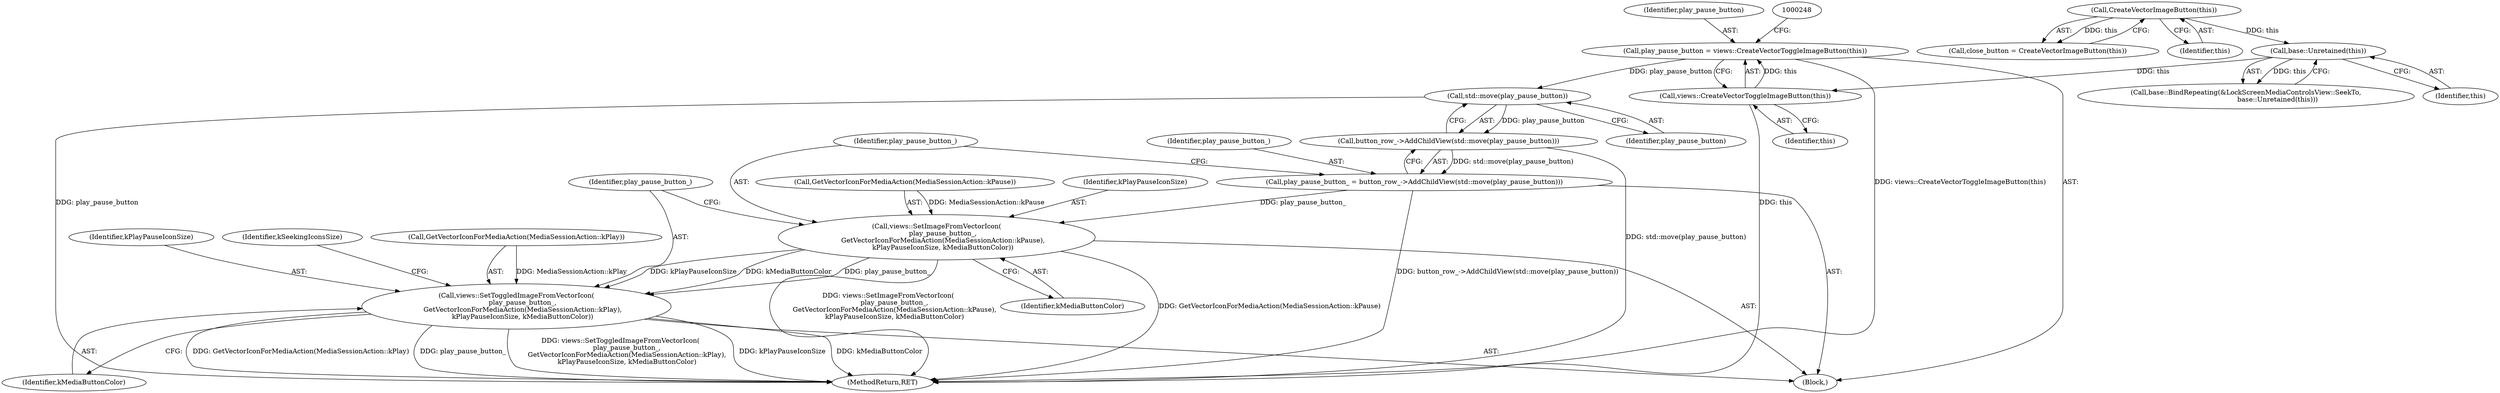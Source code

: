 digraph "0_Chrome_c25b198675380f713a56649c857b4367601d4a3d_1@API" {
"1000263" [label="(Call,std::move(play_pause_button))"];
"1000242" [label="(Call,play_pause_button = views::CreateVectorToggleImageButton(this))"];
"1000244" [label="(Call,views::CreateVectorToggleImageButton(this))"];
"1000205" [label="(Call,base::Unretained(this))"];
"1000159" [label="(Call,CreateVectorImageButton(this))"];
"1000262" [label="(Call,button_row_->AddChildView(std::move(play_pause_button)))"];
"1000260" [label="(Call,play_pause_button_ = button_row_->AddChildView(std::move(play_pause_button)))"];
"1000265" [label="(Call,views::SetImageFromVectorIcon(\n      play_pause_button_,\n      GetVectorIconForMediaAction(MediaSessionAction::kPause),\n      kPlayPauseIconSize, kMediaButtonColor))"];
"1000271" [label="(Call,views::SetToggledImageFromVectorIcon(\n      play_pause_button_,\n      GetVectorIconForMediaAction(MediaSessionAction::kPlay),\n      kPlayPauseIconSize, kMediaButtonColor))"];
"1000105" [label="(Block,)"];
"1000263" [label="(Call,std::move(play_pause_button))"];
"1000157" [label="(Call,close_button = CreateVectorImageButton(this))"];
"1000202" [label="(Call,base::BindRepeating(&LockScreenMediaControlsView::SeekTo,\n                              base::Unretained(this)))"];
"1000261" [label="(Identifier,play_pause_button_)"];
"1000267" [label="(Call,GetVectorIconForMediaAction(MediaSessionAction::kPause))"];
"1000160" [label="(Identifier,this)"];
"1000266" [label="(Identifier,play_pause_button_)"];
"1000273" [label="(Call,GetVectorIconForMediaAction(MediaSessionAction::kPlay))"];
"1000275" [label="(Identifier,kPlayPauseIconSize)"];
"1000276" [label="(Identifier,kMediaButtonColor)"];
"1000278" [label="(Identifier,kSeekingIconsSize)"];
"1000272" [label="(Identifier,play_pause_button_)"];
"1000260" [label="(Call,play_pause_button_ = button_row_->AddChildView(std::move(play_pause_button)))"];
"1000206" [label="(Identifier,this)"];
"1000270" [label="(Identifier,kMediaButtonColor)"];
"1000265" [label="(Call,views::SetImageFromVectorIcon(\n      play_pause_button_,\n      GetVectorIconForMediaAction(MediaSessionAction::kPause),\n      kPlayPauseIconSize, kMediaButtonColor))"];
"1000159" [label="(Call,CreateVectorImageButton(this))"];
"1000245" [label="(Identifier,this)"];
"1000271" [label="(Call,views::SetToggledImageFromVectorIcon(\n      play_pause_button_,\n      GetVectorIconForMediaAction(MediaSessionAction::kPlay),\n      kPlayPauseIconSize, kMediaButtonColor))"];
"1000269" [label="(Identifier,kPlayPauseIconSize)"];
"1000244" [label="(Call,views::CreateVectorToggleImageButton(this))"];
"1000322" [label="(MethodReturn,RET)"];
"1000243" [label="(Identifier,play_pause_button)"];
"1000242" [label="(Call,play_pause_button = views::CreateVectorToggleImageButton(this))"];
"1000264" [label="(Identifier,play_pause_button)"];
"1000262" [label="(Call,button_row_->AddChildView(std::move(play_pause_button)))"];
"1000205" [label="(Call,base::Unretained(this))"];
"1000263" -> "1000262"  [label="AST: "];
"1000263" -> "1000264"  [label="CFG: "];
"1000264" -> "1000263"  [label="AST: "];
"1000262" -> "1000263"  [label="CFG: "];
"1000263" -> "1000322"  [label="DDG: play_pause_button"];
"1000263" -> "1000262"  [label="DDG: play_pause_button"];
"1000242" -> "1000263"  [label="DDG: play_pause_button"];
"1000242" -> "1000105"  [label="AST: "];
"1000242" -> "1000244"  [label="CFG: "];
"1000243" -> "1000242"  [label="AST: "];
"1000244" -> "1000242"  [label="AST: "];
"1000248" -> "1000242"  [label="CFG: "];
"1000242" -> "1000322"  [label="DDG: views::CreateVectorToggleImageButton(this)"];
"1000244" -> "1000242"  [label="DDG: this"];
"1000244" -> "1000245"  [label="CFG: "];
"1000245" -> "1000244"  [label="AST: "];
"1000244" -> "1000322"  [label="DDG: this"];
"1000205" -> "1000244"  [label="DDG: this"];
"1000205" -> "1000202"  [label="AST: "];
"1000205" -> "1000206"  [label="CFG: "];
"1000206" -> "1000205"  [label="AST: "];
"1000202" -> "1000205"  [label="CFG: "];
"1000205" -> "1000202"  [label="DDG: this"];
"1000159" -> "1000205"  [label="DDG: this"];
"1000159" -> "1000157"  [label="AST: "];
"1000159" -> "1000160"  [label="CFG: "];
"1000160" -> "1000159"  [label="AST: "];
"1000157" -> "1000159"  [label="CFG: "];
"1000159" -> "1000157"  [label="DDG: this"];
"1000262" -> "1000260"  [label="AST: "];
"1000260" -> "1000262"  [label="CFG: "];
"1000262" -> "1000322"  [label="DDG: std::move(play_pause_button)"];
"1000262" -> "1000260"  [label="DDG: std::move(play_pause_button)"];
"1000260" -> "1000105"  [label="AST: "];
"1000261" -> "1000260"  [label="AST: "];
"1000266" -> "1000260"  [label="CFG: "];
"1000260" -> "1000322"  [label="DDG: button_row_->AddChildView(std::move(play_pause_button))"];
"1000260" -> "1000265"  [label="DDG: play_pause_button_"];
"1000265" -> "1000105"  [label="AST: "];
"1000265" -> "1000270"  [label="CFG: "];
"1000266" -> "1000265"  [label="AST: "];
"1000267" -> "1000265"  [label="AST: "];
"1000269" -> "1000265"  [label="AST: "];
"1000270" -> "1000265"  [label="AST: "];
"1000272" -> "1000265"  [label="CFG: "];
"1000265" -> "1000322"  [label="DDG: views::SetImageFromVectorIcon(\n      play_pause_button_,\n      GetVectorIconForMediaAction(MediaSessionAction::kPause),\n      kPlayPauseIconSize, kMediaButtonColor)"];
"1000265" -> "1000322"  [label="DDG: GetVectorIconForMediaAction(MediaSessionAction::kPause)"];
"1000267" -> "1000265"  [label="DDG: MediaSessionAction::kPause"];
"1000265" -> "1000271"  [label="DDG: play_pause_button_"];
"1000265" -> "1000271"  [label="DDG: kPlayPauseIconSize"];
"1000265" -> "1000271"  [label="DDG: kMediaButtonColor"];
"1000271" -> "1000105"  [label="AST: "];
"1000271" -> "1000276"  [label="CFG: "];
"1000272" -> "1000271"  [label="AST: "];
"1000273" -> "1000271"  [label="AST: "];
"1000275" -> "1000271"  [label="AST: "];
"1000276" -> "1000271"  [label="AST: "];
"1000278" -> "1000271"  [label="CFG: "];
"1000271" -> "1000322"  [label="DDG: kPlayPauseIconSize"];
"1000271" -> "1000322"  [label="DDG: kMediaButtonColor"];
"1000271" -> "1000322"  [label="DDG: GetVectorIconForMediaAction(MediaSessionAction::kPlay)"];
"1000271" -> "1000322"  [label="DDG: play_pause_button_"];
"1000271" -> "1000322"  [label="DDG: views::SetToggledImageFromVectorIcon(\n      play_pause_button_,\n      GetVectorIconForMediaAction(MediaSessionAction::kPlay),\n      kPlayPauseIconSize, kMediaButtonColor)"];
"1000273" -> "1000271"  [label="DDG: MediaSessionAction::kPlay"];
}
